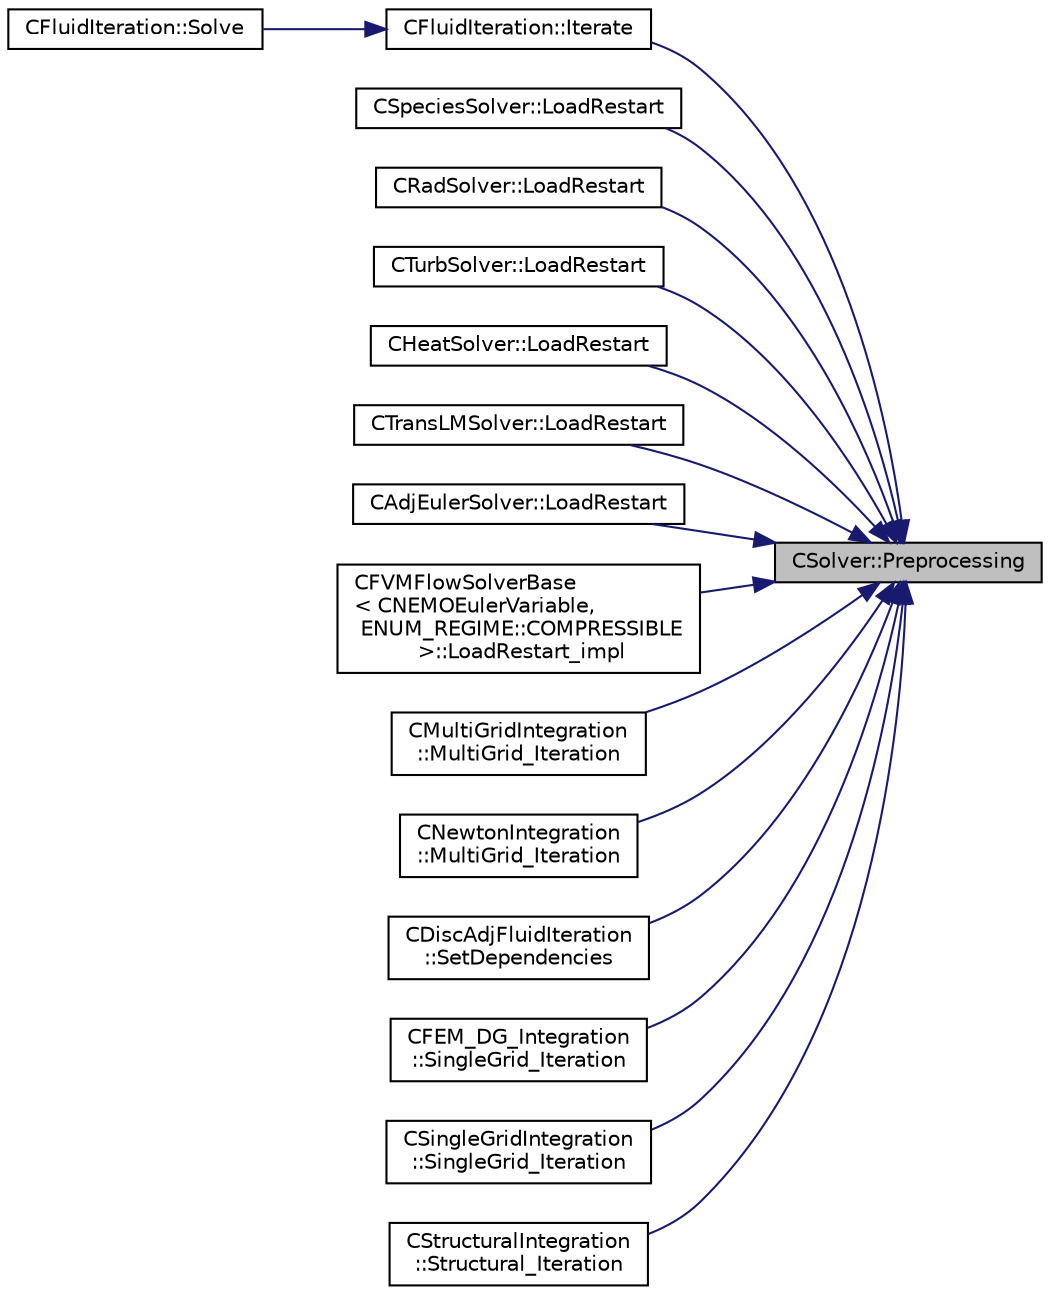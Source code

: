digraph "CSolver::Preprocessing"
{
 // LATEX_PDF_SIZE
  edge [fontname="Helvetica",fontsize="10",labelfontname="Helvetica",labelfontsize="10"];
  node [fontname="Helvetica",fontsize="10",shape=record];
  rankdir="RL";
  Node1 [label="CSolver::Preprocessing",height=0.2,width=0.4,color="black", fillcolor="grey75", style="filled", fontcolor="black",tooltip="A virtual member."];
  Node1 -> Node2 [dir="back",color="midnightblue",fontsize="10",style="solid",fontname="Helvetica"];
  Node2 [label="CFluidIteration::Iterate",height=0.2,width=0.4,color="black", fillcolor="white", style="filled",URL="$classCFluidIteration.html#a9ce0d8765aff42207afcd2c9ab6f71d8",tooltip="Perform a single iteration of the fluid system."];
  Node2 -> Node3 [dir="back",color="midnightblue",fontsize="10",style="solid",fontname="Helvetica"];
  Node3 [label="CFluidIteration::Solve",height=0.2,width=0.4,color="black", fillcolor="white", style="filled",URL="$classCFluidIteration.html#ae4c454356af70246063fdcba4accb068",tooltip="Iterate the fluid system for a number of Inner_Iter iterations."];
  Node1 -> Node4 [dir="back",color="midnightblue",fontsize="10",style="solid",fontname="Helvetica"];
  Node4 [label="CSpeciesSolver::LoadRestart",height=0.2,width=0.4,color="black", fillcolor="white", style="filled",URL="$classCSpeciesSolver.html#a40ecea72824a266fcda6347d08a4fcea",tooltip="Load a solution from a restart file."];
  Node1 -> Node5 [dir="back",color="midnightblue",fontsize="10",style="solid",fontname="Helvetica"];
  Node5 [label="CRadSolver::LoadRestart",height=0.2,width=0.4,color="black", fillcolor="white", style="filled",URL="$classCRadSolver.html#a9f64999fe5bfcb69fb4349d00d6d8ef5",tooltip="Load a solution from a restart file."];
  Node1 -> Node6 [dir="back",color="midnightblue",fontsize="10",style="solid",fontname="Helvetica"];
  Node6 [label="CTurbSolver::LoadRestart",height=0.2,width=0.4,color="black", fillcolor="white", style="filled",URL="$classCTurbSolver.html#a7b62bcdb84f3345f560a6110905d7fb3",tooltip="Load a solution from a restart file."];
  Node1 -> Node7 [dir="back",color="midnightblue",fontsize="10",style="solid",fontname="Helvetica"];
  Node7 [label="CHeatSolver::LoadRestart",height=0.2,width=0.4,color="black", fillcolor="white", style="filled",URL="$classCHeatSolver.html#a0cc2cf63a1cd34b15be77cf3233beaae",tooltip="Load a solution from a restart file."];
  Node1 -> Node8 [dir="back",color="midnightblue",fontsize="10",style="solid",fontname="Helvetica"];
  Node8 [label="CTransLMSolver::LoadRestart",height=0.2,width=0.4,color="black", fillcolor="white", style="filled",URL="$classCTransLMSolver.html#a6f940c3ebc5092d9d06306159300713d",tooltip="Load a solution from a restart file."];
  Node1 -> Node9 [dir="back",color="midnightblue",fontsize="10",style="solid",fontname="Helvetica"];
  Node9 [label="CAdjEulerSolver::LoadRestart",height=0.2,width=0.4,color="black", fillcolor="white", style="filled",URL="$classCAdjEulerSolver.html#a4bc9fada01b433e9194d4c0d67adbbbd",tooltip="Load a solution from a restart file."];
  Node1 -> Node10 [dir="back",color="midnightblue",fontsize="10",style="solid",fontname="Helvetica"];
  Node10 [label="CFVMFlowSolverBase\l\< CNEMOEulerVariable,\l ENUM_REGIME::COMPRESSIBLE\l \>::LoadRestart_impl",height=0.2,width=0.4,color="black", fillcolor="white", style="filled",URL="$classCFVMFlowSolverBase.html#a7cf80881bcda9a08b9c8cf78e7a3bc8d",tooltip="General implementation to load a flow solution from a restart file."];
  Node1 -> Node11 [dir="back",color="midnightblue",fontsize="10",style="solid",fontname="Helvetica"];
  Node11 [label="CMultiGridIntegration\l::MultiGrid_Iteration",height=0.2,width=0.4,color="black", fillcolor="white", style="filled",URL="$classCMultiGridIntegration.html#af01ca6625f808e96f7f5876c608cf5d5",tooltip="This subroutine calls the MultiGrid_Cycle and also prepare the multigrid levels and the monitoring."];
  Node1 -> Node12 [dir="back",color="midnightblue",fontsize="10",style="solid",fontname="Helvetica"];
  Node12 [label="CNewtonIntegration\l::MultiGrid_Iteration",height=0.2,width=0.4,color="black", fillcolor="white", style="filled",URL="$classCNewtonIntegration.html#a6ab239b0f89da6ee07869b0a192f316d",tooltip="This class overrides this method to make it a drop-in replacement for CMultigridIntegration."];
  Node1 -> Node13 [dir="back",color="midnightblue",fontsize="10",style="solid",fontname="Helvetica"];
  Node13 [label="CDiscAdjFluidIteration\l::SetDependencies",height=0.2,width=0.4,color="black", fillcolor="white", style="filled",URL="$classCDiscAdjFluidIteration.html#a5a072cbc3a0125554ba8be60d7261283",tooltip="Compute necessary variables that depend on the conservative variables or the mesh node positions (e...."];
  Node1 -> Node14 [dir="back",color="midnightblue",fontsize="10",style="solid",fontname="Helvetica"];
  Node14 [label="CFEM_DG_Integration\l::SingleGrid_Iteration",height=0.2,width=0.4,color="black", fillcolor="white", style="filled",URL="$classCFEM__DG__Integration.html#a6813a31b8645bb8102beffb43eb54373",tooltip="Do the numerical integration (implicit) of the turbulence solver."];
  Node1 -> Node15 [dir="back",color="midnightblue",fontsize="10",style="solid",fontname="Helvetica"];
  Node15 [label="CSingleGridIntegration\l::SingleGrid_Iteration",height=0.2,width=0.4,color="black", fillcolor="white", style="filled",URL="$classCSingleGridIntegration.html#a62ebec93c34c032bcfacc24f8613fd9b",tooltip="Do the numerical integration (implicit) of the turbulence solver."];
  Node1 -> Node16 [dir="back",color="midnightblue",fontsize="10",style="solid",fontname="Helvetica"];
  Node16 [label="CStructuralIntegration\l::Structural_Iteration",height=0.2,width=0.4,color="black", fillcolor="white", style="filled",URL="$classCStructuralIntegration.html#a99fcf72e489691319f4bdd1c73983ceb",tooltip="Do the numerical integration (implicit) of the structural solver."];
}
